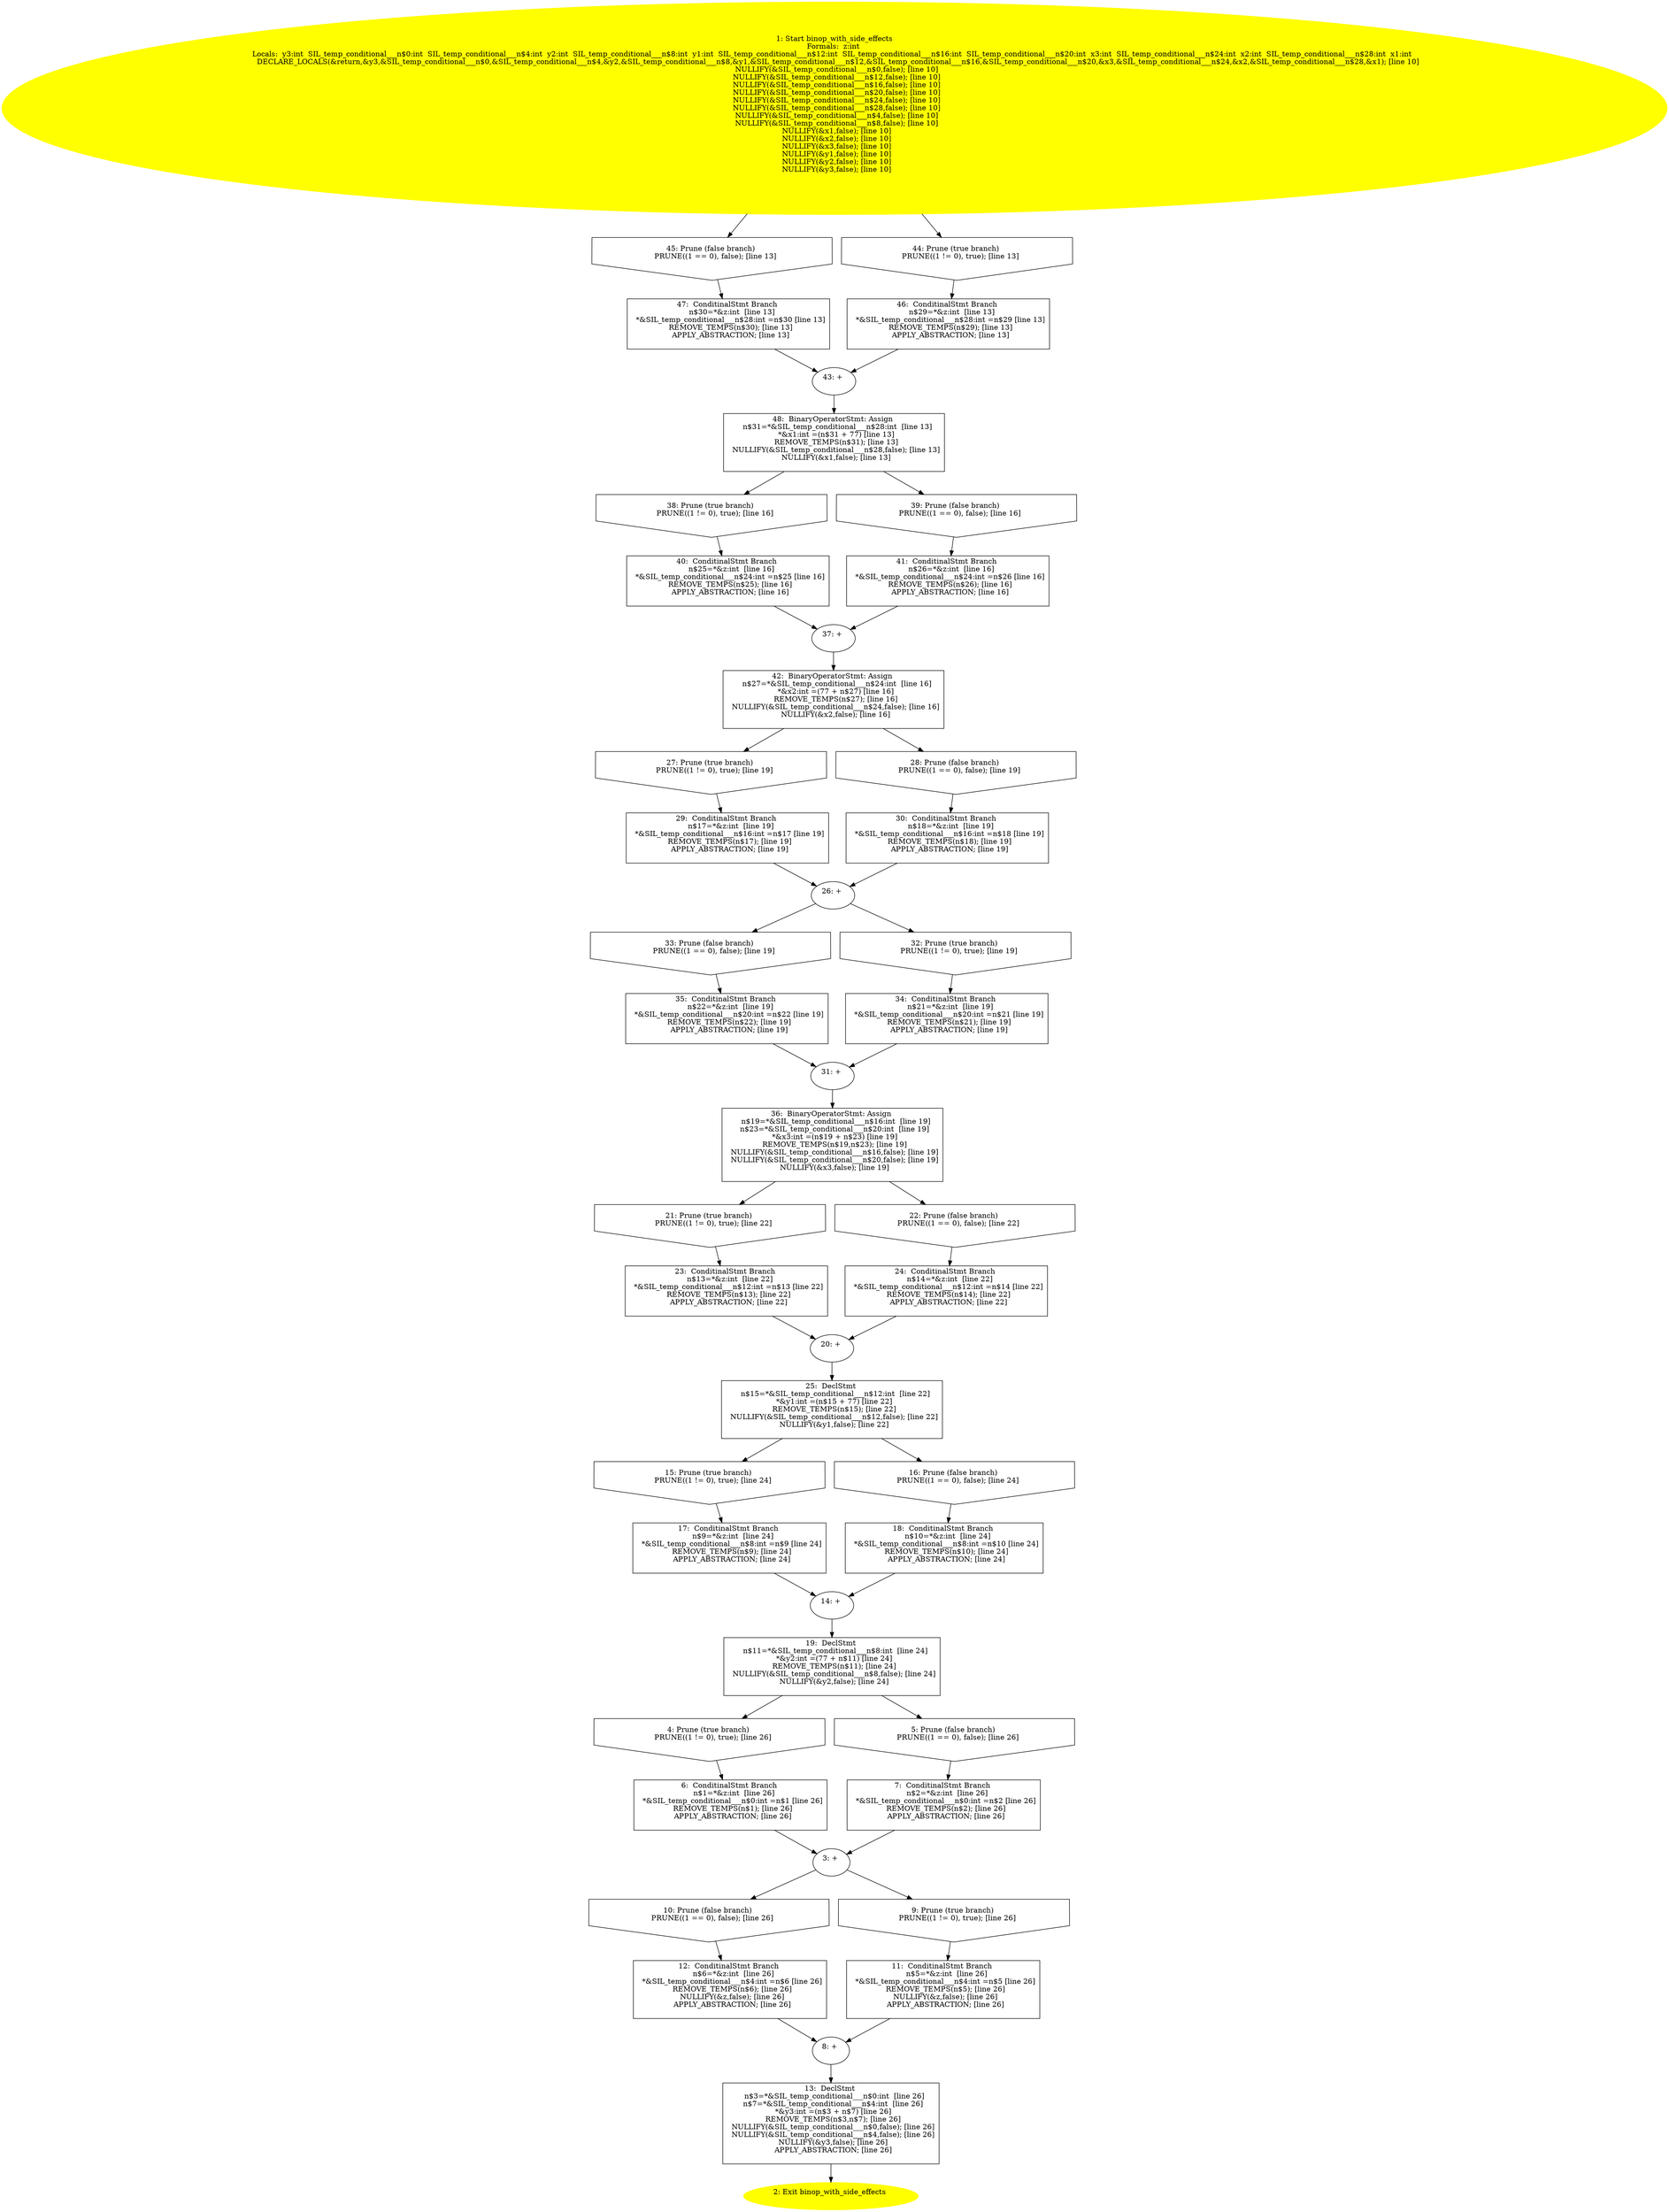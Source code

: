 digraph iCFG {
48 [label="48:  BinaryOperatorStmt: Assign \n   n$31=*&SIL_temp_conditional___n$28:int  [line 13]\n  *&x1:int =(n$31 + 77) [line 13]\n  REMOVE_TEMPS(n$31); [line 13]\n  NULLIFY(&SIL_temp_conditional___n$28,false); [line 13]\n  NULLIFY(&x1,false); [line 13]\n " shape="box"]
	

	 48 -> 38 ;
	 48 -> 39 ;
47 [label="47:  ConditinalStmt Branch \n   n$30=*&z:int  [line 13]\n  *&SIL_temp_conditional___n$28:int =n$30 [line 13]\n  REMOVE_TEMPS(n$30); [line 13]\n  APPLY_ABSTRACTION; [line 13]\n " shape="box"]
	

	 47 -> 43 ;
46 [label="46:  ConditinalStmt Branch \n   n$29=*&z:int  [line 13]\n  *&SIL_temp_conditional___n$28:int =n$29 [line 13]\n  REMOVE_TEMPS(n$29); [line 13]\n  APPLY_ABSTRACTION; [line 13]\n " shape="box"]
	

	 46 -> 43 ;
45 [label="45: Prune (false branch) \n   PRUNE((1 == 0), false); [line 13]\n " shape="invhouse"]
	

	 45 -> 47 ;
44 [label="44: Prune (true branch) \n   PRUNE((1 != 0), true); [line 13]\n " shape="invhouse"]
	

	 44 -> 46 ;
43 [label="43: + \n  " ]
	

	 43 -> 48 ;
42 [label="42:  BinaryOperatorStmt: Assign \n   n$27=*&SIL_temp_conditional___n$24:int  [line 16]\n  *&x2:int =(77 + n$27) [line 16]\n  REMOVE_TEMPS(n$27); [line 16]\n  NULLIFY(&SIL_temp_conditional___n$24,false); [line 16]\n  NULLIFY(&x2,false); [line 16]\n " shape="box"]
	

	 42 -> 27 ;
	 42 -> 28 ;
41 [label="41:  ConditinalStmt Branch \n   n$26=*&z:int  [line 16]\n  *&SIL_temp_conditional___n$24:int =n$26 [line 16]\n  REMOVE_TEMPS(n$26); [line 16]\n  APPLY_ABSTRACTION; [line 16]\n " shape="box"]
	

	 41 -> 37 ;
40 [label="40:  ConditinalStmt Branch \n   n$25=*&z:int  [line 16]\n  *&SIL_temp_conditional___n$24:int =n$25 [line 16]\n  REMOVE_TEMPS(n$25); [line 16]\n  APPLY_ABSTRACTION; [line 16]\n " shape="box"]
	

	 40 -> 37 ;
39 [label="39: Prune (false branch) \n   PRUNE((1 == 0), false); [line 16]\n " shape="invhouse"]
	

	 39 -> 41 ;
38 [label="38: Prune (true branch) \n   PRUNE((1 != 0), true); [line 16]\n " shape="invhouse"]
	

	 38 -> 40 ;
37 [label="37: + \n  " ]
	

	 37 -> 42 ;
36 [label="36:  BinaryOperatorStmt: Assign \n   n$19=*&SIL_temp_conditional___n$16:int  [line 19]\n  n$23=*&SIL_temp_conditional___n$20:int  [line 19]\n  *&x3:int =(n$19 + n$23) [line 19]\n  REMOVE_TEMPS(n$19,n$23); [line 19]\n  NULLIFY(&SIL_temp_conditional___n$16,false); [line 19]\n  NULLIFY(&SIL_temp_conditional___n$20,false); [line 19]\n  NULLIFY(&x3,false); [line 19]\n " shape="box"]
	

	 36 -> 21 ;
	 36 -> 22 ;
35 [label="35:  ConditinalStmt Branch \n   n$22=*&z:int  [line 19]\n  *&SIL_temp_conditional___n$20:int =n$22 [line 19]\n  REMOVE_TEMPS(n$22); [line 19]\n  APPLY_ABSTRACTION; [line 19]\n " shape="box"]
	

	 35 -> 31 ;
34 [label="34:  ConditinalStmt Branch \n   n$21=*&z:int  [line 19]\n  *&SIL_temp_conditional___n$20:int =n$21 [line 19]\n  REMOVE_TEMPS(n$21); [line 19]\n  APPLY_ABSTRACTION; [line 19]\n " shape="box"]
	

	 34 -> 31 ;
33 [label="33: Prune (false branch) \n   PRUNE((1 == 0), false); [line 19]\n " shape="invhouse"]
	

	 33 -> 35 ;
32 [label="32: Prune (true branch) \n   PRUNE((1 != 0), true); [line 19]\n " shape="invhouse"]
	

	 32 -> 34 ;
31 [label="31: + \n  " ]
	

	 31 -> 36 ;
30 [label="30:  ConditinalStmt Branch \n   n$18=*&z:int  [line 19]\n  *&SIL_temp_conditional___n$16:int =n$18 [line 19]\n  REMOVE_TEMPS(n$18); [line 19]\n  APPLY_ABSTRACTION; [line 19]\n " shape="box"]
	

	 30 -> 26 ;
29 [label="29:  ConditinalStmt Branch \n   n$17=*&z:int  [line 19]\n  *&SIL_temp_conditional___n$16:int =n$17 [line 19]\n  REMOVE_TEMPS(n$17); [line 19]\n  APPLY_ABSTRACTION; [line 19]\n " shape="box"]
	

	 29 -> 26 ;
28 [label="28: Prune (false branch) \n   PRUNE((1 == 0), false); [line 19]\n " shape="invhouse"]
	

	 28 -> 30 ;
27 [label="27: Prune (true branch) \n   PRUNE((1 != 0), true); [line 19]\n " shape="invhouse"]
	

	 27 -> 29 ;
26 [label="26: + \n  " ]
	

	 26 -> 32 ;
	 26 -> 33 ;
25 [label="25:  DeclStmt \n   n$15=*&SIL_temp_conditional___n$12:int  [line 22]\n  *&y1:int =(n$15 + 77) [line 22]\n  REMOVE_TEMPS(n$15); [line 22]\n  NULLIFY(&SIL_temp_conditional___n$12,false); [line 22]\n  NULLIFY(&y1,false); [line 22]\n " shape="box"]
	

	 25 -> 15 ;
	 25 -> 16 ;
24 [label="24:  ConditinalStmt Branch \n   n$14=*&z:int  [line 22]\n  *&SIL_temp_conditional___n$12:int =n$14 [line 22]\n  REMOVE_TEMPS(n$14); [line 22]\n  APPLY_ABSTRACTION; [line 22]\n " shape="box"]
	

	 24 -> 20 ;
23 [label="23:  ConditinalStmt Branch \n   n$13=*&z:int  [line 22]\n  *&SIL_temp_conditional___n$12:int =n$13 [line 22]\n  REMOVE_TEMPS(n$13); [line 22]\n  APPLY_ABSTRACTION; [line 22]\n " shape="box"]
	

	 23 -> 20 ;
22 [label="22: Prune (false branch) \n   PRUNE((1 == 0), false); [line 22]\n " shape="invhouse"]
	

	 22 -> 24 ;
21 [label="21: Prune (true branch) \n   PRUNE((1 != 0), true); [line 22]\n " shape="invhouse"]
	

	 21 -> 23 ;
20 [label="20: + \n  " ]
	

	 20 -> 25 ;
19 [label="19:  DeclStmt \n   n$11=*&SIL_temp_conditional___n$8:int  [line 24]\n  *&y2:int =(77 + n$11) [line 24]\n  REMOVE_TEMPS(n$11); [line 24]\n  NULLIFY(&SIL_temp_conditional___n$8,false); [line 24]\n  NULLIFY(&y2,false); [line 24]\n " shape="box"]
	

	 19 -> 4 ;
	 19 -> 5 ;
18 [label="18:  ConditinalStmt Branch \n   n$10=*&z:int  [line 24]\n  *&SIL_temp_conditional___n$8:int =n$10 [line 24]\n  REMOVE_TEMPS(n$10); [line 24]\n  APPLY_ABSTRACTION; [line 24]\n " shape="box"]
	

	 18 -> 14 ;
17 [label="17:  ConditinalStmt Branch \n   n$9=*&z:int  [line 24]\n  *&SIL_temp_conditional___n$8:int =n$9 [line 24]\n  REMOVE_TEMPS(n$9); [line 24]\n  APPLY_ABSTRACTION; [line 24]\n " shape="box"]
	

	 17 -> 14 ;
16 [label="16: Prune (false branch) \n   PRUNE((1 == 0), false); [line 24]\n " shape="invhouse"]
	

	 16 -> 18 ;
15 [label="15: Prune (true branch) \n   PRUNE((1 != 0), true); [line 24]\n " shape="invhouse"]
	

	 15 -> 17 ;
14 [label="14: + \n  " ]
	

	 14 -> 19 ;
13 [label="13:  DeclStmt \n   n$3=*&SIL_temp_conditional___n$0:int  [line 26]\n  n$7=*&SIL_temp_conditional___n$4:int  [line 26]\n  *&y3:int =(n$3 + n$7) [line 26]\n  REMOVE_TEMPS(n$3,n$7); [line 26]\n  NULLIFY(&SIL_temp_conditional___n$0,false); [line 26]\n  NULLIFY(&SIL_temp_conditional___n$4,false); [line 26]\n  NULLIFY(&y3,false); [line 26]\n  APPLY_ABSTRACTION; [line 26]\n " shape="box"]
	

	 13 -> 2 ;
12 [label="12:  ConditinalStmt Branch \n   n$6=*&z:int  [line 26]\n  *&SIL_temp_conditional___n$4:int =n$6 [line 26]\n  REMOVE_TEMPS(n$6); [line 26]\n  NULLIFY(&z,false); [line 26]\n  APPLY_ABSTRACTION; [line 26]\n " shape="box"]
	

	 12 -> 8 ;
11 [label="11:  ConditinalStmt Branch \n   n$5=*&z:int  [line 26]\n  *&SIL_temp_conditional___n$4:int =n$5 [line 26]\n  REMOVE_TEMPS(n$5); [line 26]\n  NULLIFY(&z,false); [line 26]\n  APPLY_ABSTRACTION; [line 26]\n " shape="box"]
	

	 11 -> 8 ;
10 [label="10: Prune (false branch) \n   PRUNE((1 == 0), false); [line 26]\n " shape="invhouse"]
	

	 10 -> 12 ;
9 [label="9: Prune (true branch) \n   PRUNE((1 != 0), true); [line 26]\n " shape="invhouse"]
	

	 9 -> 11 ;
8 [label="8: + \n  " ]
	

	 8 -> 13 ;
7 [label="7:  ConditinalStmt Branch \n   n$2=*&z:int  [line 26]\n  *&SIL_temp_conditional___n$0:int =n$2 [line 26]\n  REMOVE_TEMPS(n$2); [line 26]\n  APPLY_ABSTRACTION; [line 26]\n " shape="box"]
	

	 7 -> 3 ;
6 [label="6:  ConditinalStmt Branch \n   n$1=*&z:int  [line 26]\n  *&SIL_temp_conditional___n$0:int =n$1 [line 26]\n  REMOVE_TEMPS(n$1); [line 26]\n  APPLY_ABSTRACTION; [line 26]\n " shape="box"]
	

	 6 -> 3 ;
5 [label="5: Prune (false branch) \n   PRUNE((1 == 0), false); [line 26]\n " shape="invhouse"]
	

	 5 -> 7 ;
4 [label="4: Prune (true branch) \n   PRUNE((1 != 0), true); [line 26]\n " shape="invhouse"]
	

	 4 -> 6 ;
3 [label="3: + \n  " ]
	

	 3 -> 9 ;
	 3 -> 10 ;
2 [label="2: Exit binop_with_side_effects \n  " color=yellow style=filled]
	

1 [label="1: Start binop_with_side_effects\nFormals:  z:int \nLocals:  y3:int  SIL_temp_conditional___n$0:int  SIL_temp_conditional___n$4:int  y2:int  SIL_temp_conditional___n$8:int  y1:int  SIL_temp_conditional___n$12:int  SIL_temp_conditional___n$16:int  SIL_temp_conditional___n$20:int  x3:int  SIL_temp_conditional___n$24:int  x2:int  SIL_temp_conditional___n$28:int  x1:int  \n   DECLARE_LOCALS(&return,&y3,&SIL_temp_conditional___n$0,&SIL_temp_conditional___n$4,&y2,&SIL_temp_conditional___n$8,&y1,&SIL_temp_conditional___n$12,&SIL_temp_conditional___n$16,&SIL_temp_conditional___n$20,&x3,&SIL_temp_conditional___n$24,&x2,&SIL_temp_conditional___n$28,&x1); [line 10]\n  NULLIFY(&SIL_temp_conditional___n$0,false); [line 10]\n  NULLIFY(&SIL_temp_conditional___n$12,false); [line 10]\n  NULLIFY(&SIL_temp_conditional___n$16,false); [line 10]\n  NULLIFY(&SIL_temp_conditional___n$20,false); [line 10]\n  NULLIFY(&SIL_temp_conditional___n$24,false); [line 10]\n  NULLIFY(&SIL_temp_conditional___n$28,false); [line 10]\n  NULLIFY(&SIL_temp_conditional___n$4,false); [line 10]\n  NULLIFY(&SIL_temp_conditional___n$8,false); [line 10]\n  NULLIFY(&x1,false); [line 10]\n  NULLIFY(&x2,false); [line 10]\n  NULLIFY(&x3,false); [line 10]\n  NULLIFY(&y1,false); [line 10]\n  NULLIFY(&y2,false); [line 10]\n  NULLIFY(&y3,false); [line 10]\n " color=yellow style=filled]
	

	 1 -> 44 ;
	 1 -> 45 ;
}
